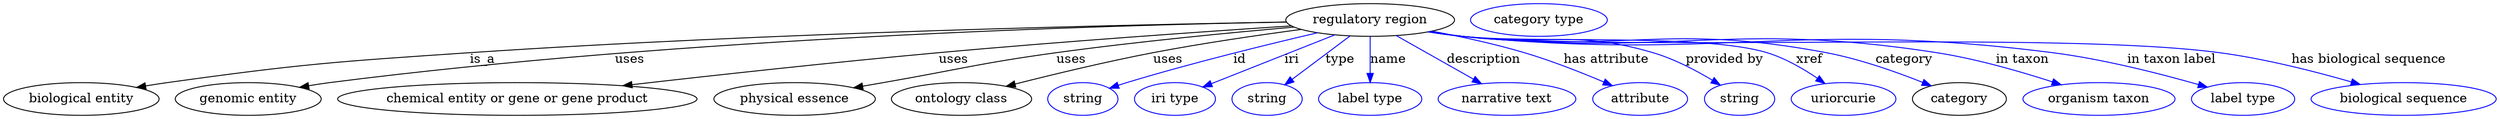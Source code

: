 digraph {
	graph [bb="0,0,2729.5,123"];
	node [label="\N"];
	"regulatory region"	[height=0.5,
		label="regulatory region",
		pos="1497.1,105",
		width=2.5637];
	"biological entity"	[height=0.5,
		pos="85.142,18",
		width=2.3651];
	"regulatory region" -> "biological entity"	[label=is_a,
		lp="525.14,61.5",
		pos="e,145.71,30.687 1405.3,102.69 1230.8,99.764 839.7,91.138 511.14,69 363.2,59.031 326,56.544 179.14,36 171.52,34.934 163.57,33.695 \
155.67,32.382"];
	"genomic entity"	[height=0.5,
		pos="268.14,18",
		width=2.2206];
	"regulatory region" -> "genomic entity"	[label=uses,
		lp="685.64,61.5",
		pos="e,324.47,30.831 1405.5,102.78 1211.4,99.253 744.79,85.861 357.14,36 349.77,35.051 342.08,33.873 334.45,32.582"];
	"chemical entity or gene or gene product"	[height=0.5,
		pos="563.14,18",
		width=5.4703];
	"regulatory region" -> "chemical entity or gene or gene product"	[label=uses,
		lp="1040.6,61.5",
		pos="e,678.6,32.629 1410.8,98.497 1315.9,92.246 1159,81.302 1024.1,69 910.43,58.63 781.22,44.403 688.58,33.776"];
	"physical essence"	[height=0.5,
		pos="866.14,18",
		width=2.4553];
	"regulatory region" -> "physical essence"	[label=uses,
		lp="1169.6,61.5",
		pos="e,930.84,30.353 1413.9,97.186 1344.1,91.078 1241.9,81.208 1153.1,69 1068.2,57.322 1047.6,50.731 963.14,36 955.88,34.733 948.32,33.411 \
940.75,32.088"];
	"ontology class"	[height=0.5,
		pos="1049.1,18",
		width=2.1304];
	"regulatory region" -> "ontology class"	[label=uses,
		lp="1275.6,61.5",
		pos="e,1098.1,31.944 1421.6,94.608 1374.6,88.351 1313.2,79.385 1259.1,69 1207.7,59.112 1149.8,45.113 1107.9,34.442"];
	id	[color=blue,
		height=0.5,
		label=string,
		pos="1182.1,18",
		width=1.0652];
	"regulatory region" -> id	[color=blue,
		label=id,
		lp="1354.1,61.5",
		pos="e,1211.2,29.766 1439.4,90.906 1385.1,78.194 1301.5,57.687 1230.1,36 1227.1,35.062 1223.9,34.046 1220.7,32.993",
		style=solid];
	iri	[color=blue,
		height=0.5,
		label="iri type",
		pos="1283.1,18",
		width=1.2277];
	"regulatory region" -> iri	[color=blue,
		label=iri,
		lp="1411.1,61.5",
		pos="e,1313.6,31.117 1458.4,88.607 1420.1,73.391 1361.7,50.22 1323,34.848",
		style=solid];
	type	[color=blue,
		height=0.5,
		label=string,
		pos="1384.1,18",
		width=1.0652];
	"regulatory region" -> type	[color=blue,
		label=type,
		lp="1464.1,61.5",
		pos="e,1403.5,33.565 1475.1,87.409 1457,73.774 1431.2,54.384 1411.7,39.727",
		style=solid];
	name	[color=blue,
		height=0.5,
		label="label type",
		pos="1497.1,18",
		width=1.5707];
	"regulatory region" -> name	[color=blue,
		label=name,
		lp="1517.1,61.5",
		pos="e,1497.1,36.175 1497.1,86.799 1497.1,75.163 1497.1,59.548 1497.1,46.237",
		style=solid];
	description	[color=blue,
		height=0.5,
		label="narrative text",
		pos="1647.1,18",
		width=2.0943];
	"regulatory region" -> description	[color=blue,
		label=description,
		lp="1621.6,61.5",
		pos="e,1619.2,34.84 1525.7,87.812 1549.7,74.196 1584.2,54.641 1610.3,39.854",
		style=solid];
	"has attribute"	[color=blue,
		height=0.5,
		label=attribute,
		pos="1792.1,18",
		width=1.4443];
	"regulatory region" -> "has attribute"	[color=blue,
		label="has attribute",
		lp="1756.1,61.5",
		pos="e,1761.9,32.741 1564.8,92.763 1596,86.883 1633.3,78.843 1666.1,69 1695.7,60.148 1728,47.25 1752.5,36.771",
		style=solid];
	"provided by"	[color=blue,
		height=0.5,
		label=string,
		pos="1900.1,18",
		width=1.0652];
	"regulatory region" -> "provided by"	[color=blue,
		label="provided by",
		lp="1884.6,61.5",
		pos="e,1879.4,33.345 1562.5,92.207 1574.3,90.297 1586.6,88.467 1598.1,87 1690.6,75.253 1717.8,95.625 1807.1,69 1829.7,62.269 1853.1,49.685 \
1870.7,38.826",
		style=solid];
	xref	[color=blue,
		height=0.5,
		label=uriorcurie,
		pos="2014.1,18",
		width=1.5887];
	"regulatory region" -> xref	[color=blue,
		label=xref,
		lp="1977.6,61.5",
		pos="e,1994,35.008 1561.4,92.073 1573.6,90.129 1586.2,88.322 1598.1,87 1671.8,78.837 1860.3,90.766 1931.1,69 1950.6,63.011 1970.3,51.484 \
1985.6,41.006",
		style=solid];
	category	[height=0.5,
		pos="2141.1,18",
		width=1.4263];
	"regulatory region" -> category	[color=blue,
		label=category,
		lp="2080.6,61.5",
		pos="e,2110.5,32.477 1561.4,91.987 1573.5,90.052 1586.2,88.27 1598.1,87 1774.2,68.27 1822.2,102.2 1996.1,69 2032.7,62.024 2072.5,47.771 \
2101.2,36.261",
		style=solid];
	"in taxon"	[color=blue,
		height=0.5,
		label="organism taxon",
		pos="2294.1,18",
		width=2.3109];
	"regulatory region" -> "in taxon"	[color=blue,
		label="in taxon",
		lp="2210.1,61.5",
		pos="e,2252.7,33.694 1561.1,91.929 1573.3,89.986 1586.1,88.216 1598.1,87 1827.3,63.832 1888.5,104.4 2116.1,69 2159.8,62.214 2207.9,48.283 \
2243.1,36.845",
		style=solid];
	"in taxon label"	[color=blue,
		height=0.5,
		label="label type",
		pos="2452.1,18",
		width=1.5707];
	"regulatory region" -> "in taxon label"	[color=blue,
		label="in taxon label",
		lp="2373.6,61.5",
		pos="e,2412.9,31.056 1560.8,91.905 1573.2,89.951 1586,88.184 1598.1,87 1883.6,59.133 1958.7,105.42 2243.1,69 2298.8,61.872 2361.2,45.854 \
2403.2,33.857",
		style=solid];
	"has biological sequence"	[color=blue,
		height=0.5,
		label="biological sequence",
		pos="2628.1,18",
		width=2.8164];
	"regulatory region" -> "has biological sequence"	[color=blue,
		label="has biological sequence",
		lp="2589.6,61.5",
		pos="e,2580.6,33.944 1560.5,91.887 1573,89.922 1585.9,88.155 1598.1,87 1781.4,69.681 2243.7,93.258 2426.1,69 2475.8,62.401 2530.9,48.296 \
2571,36.744",
		style=solid];
	"named thing_category"	[color=blue,
		height=0.5,
		label="category type",
		pos="1682.1,105",
		width=2.0762];
}
